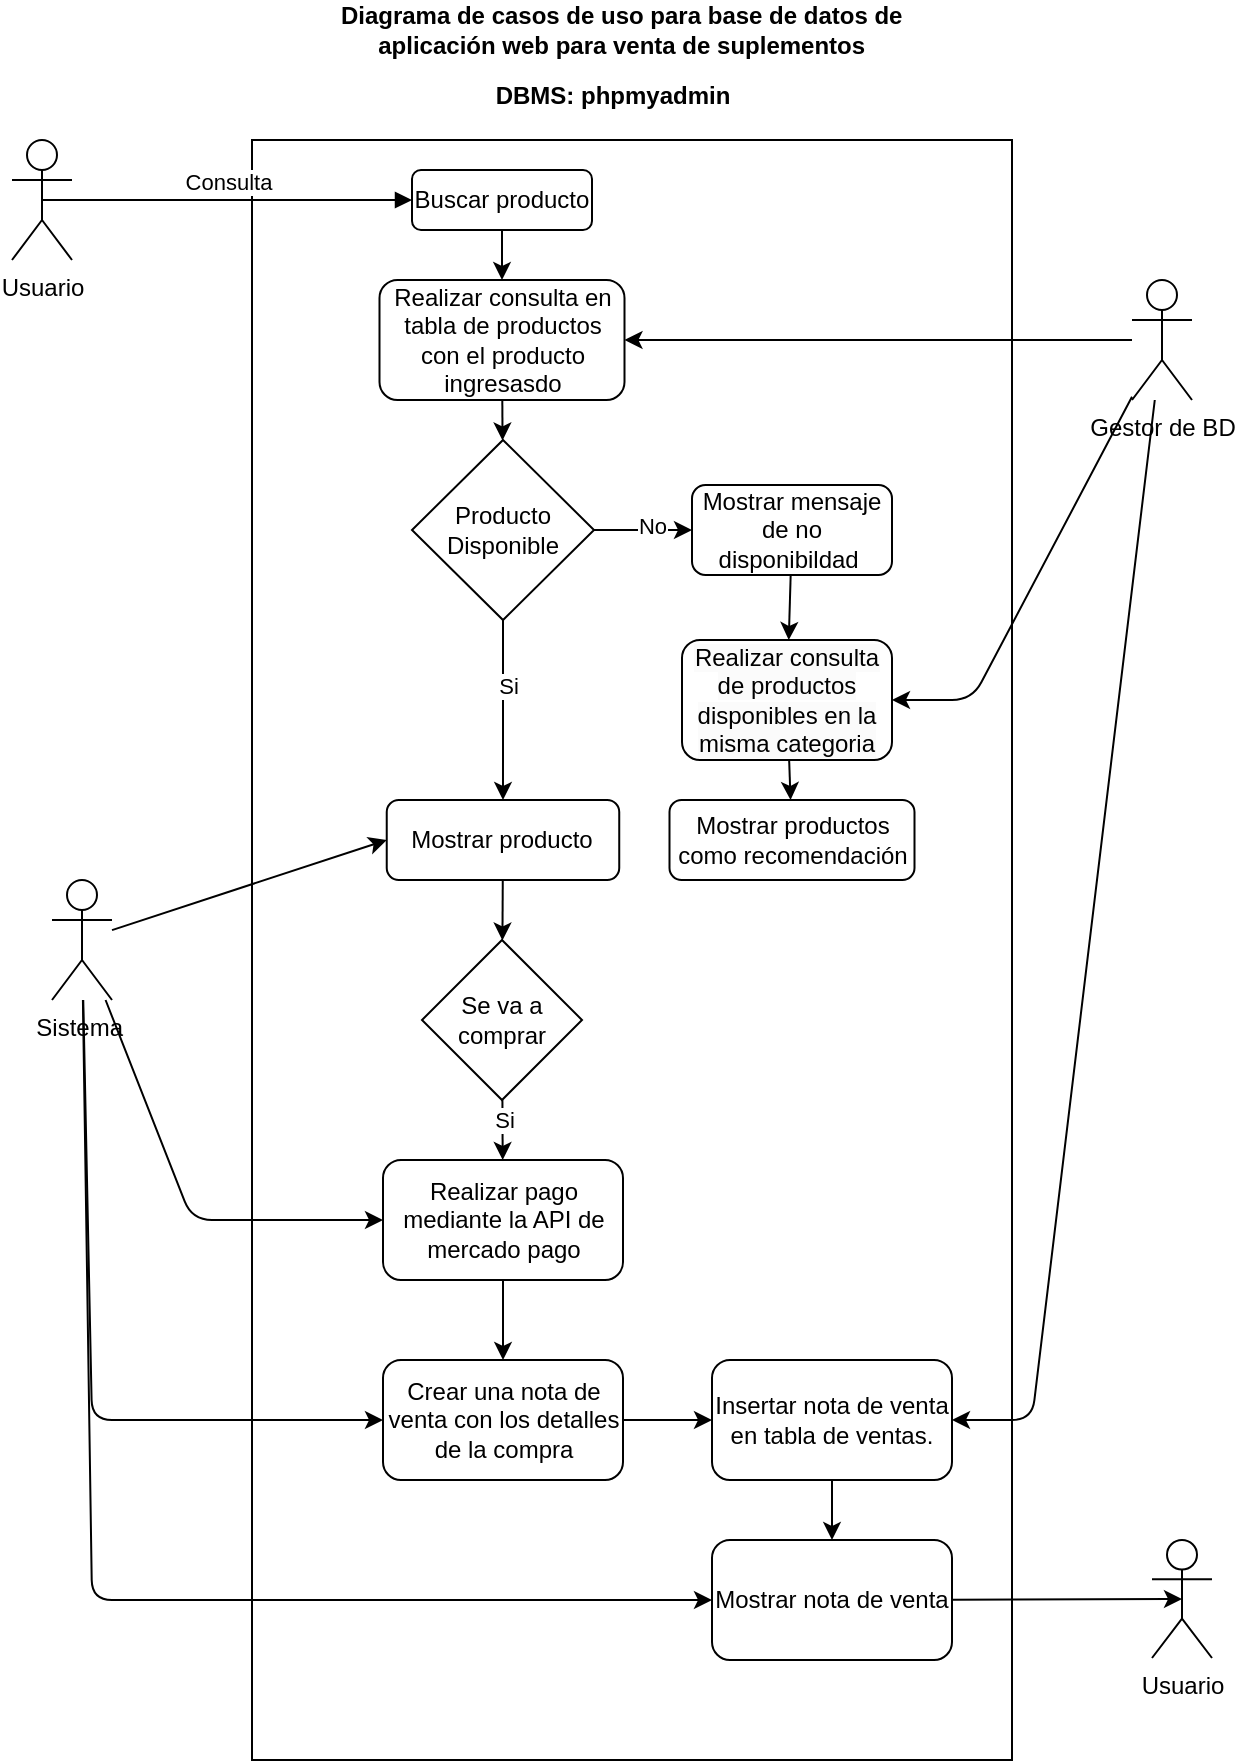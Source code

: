 <mxfile>
    <diagram id="DbPAMz0FVCVMqot8qrII" name="Page-1">
        <mxGraphModel dx="875" dy="795" grid="1" gridSize="10" guides="1" tooltips="1" connect="1" arrows="1" fold="1" page="1" pageScale="1" pageWidth="850" pageHeight="1100" math="0" shadow="0">
            <root>
                <mxCell id="0"/>
                <mxCell id="1" parent="0"/>
                <mxCell id="2" value="" style="html=1;points=[[0,0,0,0,5],[0,1,0,0,-5],[1,0,0,0,5],[1,1,0,0,-5]];perimeter=orthogonalPerimeter;outlineConnect=0;targetShapes=umlLifeline;portConstraint=eastwest;newEdgeStyle={&quot;curved&quot;:0,&quot;rounded&quot;:0};" vertex="1" parent="1">
                    <mxGeometry x="190" y="150" width="380" height="810" as="geometry"/>
                </mxCell>
                <mxCell id="3" value="Consulta" style="html=1;verticalAlign=bottom;endArrow=block;curved=0;rounded=0;exitX=0.5;exitY=0.5;exitDx=0;exitDy=0;exitPerimeter=0;" edge="1" target="15" parent="1" source="5">
                    <mxGeometry relative="1" as="geometry">
                        <mxPoint x="640" y="185" as="sourcePoint"/>
                    </mxGeometry>
                </mxCell>
                <mxCell id="5" value="Usuario" style="shape=umlActor;verticalLabelPosition=bottom;verticalAlign=top;html=1;" vertex="1" parent="1">
                    <mxGeometry x="70" y="150" width="30" height="60" as="geometry"/>
                </mxCell>
                <mxCell id="6" value="Usuario" style="shape=umlActor;verticalLabelPosition=bottom;verticalAlign=top;html=1;" vertex="1" parent="1">
                    <mxGeometry x="640" y="850" width="30" height="59" as="geometry"/>
                </mxCell>
                <mxCell id="7" value="Diagrama de casos de uso para base de datos de&amp;nbsp;&lt;div&gt;aplicación web para venta de suplementos&amp;nbsp;&lt;/div&gt;" style="text;align=center;fontStyle=1;verticalAlign=middle;spacingLeft=3;spacingRight=3;strokeColor=none;rotatable=0;points=[[0,0.5],[1,0.5]];portConstraint=eastwest;html=1;" vertex="1" parent="1">
                    <mxGeometry x="361" y="80" width="30" height="30" as="geometry"/>
                </mxCell>
                <mxCell id="25" value="" style="edgeStyle=none;html=1;" edge="1" parent="1" source="15" target="17">
                    <mxGeometry relative="1" as="geometry"/>
                </mxCell>
                <mxCell id="15" value="Buscar producto" style="rounded=1;whiteSpace=wrap;html=1;" vertex="1" parent="1">
                    <mxGeometry x="270" y="165" width="90" height="30" as="geometry"/>
                </mxCell>
                <mxCell id="26" style="edgeStyle=none;html=1;" edge="1" parent="1" source="17" target="18">
                    <mxGeometry relative="1" as="geometry"/>
                </mxCell>
                <mxCell id="17" value="Realizar consulta en tabla de productos con el producto ingresasdo" style="rounded=1;whiteSpace=wrap;html=1;" vertex="1" parent="1">
                    <mxGeometry x="253.75" y="220" width="122.5" height="60" as="geometry"/>
                </mxCell>
                <mxCell id="20" value="" style="edgeStyle=none;html=1;" edge="1" parent="1" source="18" target="19">
                    <mxGeometry relative="1" as="geometry"/>
                </mxCell>
                <mxCell id="27" value="No" style="edgeLabel;html=1;align=center;verticalAlign=middle;resizable=0;points=[];" vertex="1" connectable="0" parent="20">
                    <mxGeometry x="0.174" y="2" relative="1" as="geometry">
                        <mxPoint as="offset"/>
                    </mxGeometry>
                </mxCell>
                <mxCell id="29" value="" style="edgeStyle=none;html=1;" edge="1" parent="1" source="18" target="28">
                    <mxGeometry relative="1" as="geometry"/>
                </mxCell>
                <mxCell id="37" value="Si" style="edgeLabel;html=1;align=center;verticalAlign=middle;resizable=0;points=[];" vertex="1" connectable="0" parent="29">
                    <mxGeometry x="-0.246" y="2" relative="1" as="geometry">
                        <mxPoint y="-1" as="offset"/>
                    </mxGeometry>
                </mxCell>
                <mxCell id="18" value="Producto Disponible" style="rhombus;whiteSpace=wrap;html=1;" vertex="1" parent="1">
                    <mxGeometry x="270" y="300" width="91" height="90" as="geometry"/>
                </mxCell>
                <mxCell id="22" value="" style="edgeStyle=none;html=1;" edge="1" parent="1" source="19" target="21">
                    <mxGeometry relative="1" as="geometry"/>
                </mxCell>
                <mxCell id="19" value="Mostrar mensaje de no disponibildad&amp;nbsp;" style="rounded=1;whiteSpace=wrap;html=1;" vertex="1" parent="1">
                    <mxGeometry x="410" y="322.5" width="100" height="45" as="geometry"/>
                </mxCell>
                <mxCell id="24" value="" style="edgeStyle=none;html=1;" edge="1" parent="1" source="21" target="23">
                    <mxGeometry relative="1" as="geometry"/>
                </mxCell>
                <mxCell id="21" value="&lt;span style=&quot;color: rgb(0, 0, 0); font-family: Helvetica; font-size: 12px; font-style: normal; font-variant-ligatures: normal; font-variant-caps: normal; font-weight: 400; letter-spacing: normal; orphans: 2; text-align: center; text-indent: 0px; text-transform: none; widows: 2; word-spacing: 0px; -webkit-text-stroke-width: 0px; white-space: normal; background-color: rgb(251, 251, 251); text-decoration-thickness: initial; text-decoration-style: initial; text-decoration-color: initial; float: none; display: inline !important;&quot;&gt;Realizar consulta de productos disponibles en la misma categoria&lt;/span&gt;" style="whiteSpace=wrap;html=1;rounded=1;" vertex="1" parent="1">
                    <mxGeometry x="405" y="400" width="105" height="60" as="geometry"/>
                </mxCell>
                <mxCell id="23" value="Mostrar productos como recomendación" style="whiteSpace=wrap;html=1;rounded=1;" vertex="1" parent="1">
                    <mxGeometry x="398.75" y="480" width="122.5" height="40" as="geometry"/>
                </mxCell>
                <mxCell id="36" style="edgeStyle=none;html=1;" edge="1" parent="1" source="28" target="35">
                    <mxGeometry relative="1" as="geometry"/>
                </mxCell>
                <mxCell id="28" value="Mostrar producto" style="rounded=1;whiteSpace=wrap;html=1;" vertex="1" parent="1">
                    <mxGeometry x="257.37" y="480" width="116.25" height="40" as="geometry"/>
                </mxCell>
                <mxCell id="42" value="" style="edgeStyle=none;html=1;" edge="1" parent="1" source="35" target="41">
                    <mxGeometry relative="1" as="geometry"/>
                </mxCell>
                <mxCell id="65" value="Si" style="edgeLabel;html=1;align=center;verticalAlign=middle;resizable=0;points=[];" vertex="1" connectable="0" parent="42">
                    <mxGeometry x="-0.276" relative="1" as="geometry">
                        <mxPoint y="-1" as="offset"/>
                    </mxGeometry>
                </mxCell>
                <mxCell id="35" value="Se va a comprar" style="rhombus;whiteSpace=wrap;html=1;" vertex="1" parent="1">
                    <mxGeometry x="275" y="550" width="80" height="80" as="geometry"/>
                </mxCell>
                <mxCell id="44" value="" style="edgeStyle=none;html=1;" edge="1" parent="1" source="41" target="43">
                    <mxGeometry relative="1" as="geometry"/>
                </mxCell>
                <mxCell id="41" value="Realizar pago mediante la API de mercado pago" style="rounded=1;whiteSpace=wrap;html=1;" vertex="1" parent="1">
                    <mxGeometry x="255.5" y="660" width="120" height="60" as="geometry"/>
                </mxCell>
                <mxCell id="49" value="" style="edgeStyle=none;html=1;" edge="1" parent="1" source="43" target="48">
                    <mxGeometry relative="1" as="geometry"/>
                </mxCell>
                <mxCell id="43" value="Crear una nota de venta con los detalles de la compra" style="rounded=1;whiteSpace=wrap;html=1;" vertex="1" parent="1">
                    <mxGeometry x="255.5" y="760" width="120" height="60" as="geometry"/>
                </mxCell>
                <mxCell id="47" value="" style="edgeStyle=none;html=1;" edge="1" parent="1" source="45" target="2">
                    <mxGeometry relative="1" as="geometry"/>
                </mxCell>
                <mxCell id="45" value="DBMS: phpmyadmin&lt;div&gt;&lt;br&gt;&lt;/div&gt;" style="text;align=center;fontStyle=1;verticalAlign=middle;spacingLeft=3;spacingRight=3;strokeColor=none;rotatable=0;points=[[0,0.5],[1,0.5]];portConstraint=eastwest;html=1;" vertex="1" parent="1">
                    <mxGeometry x="355" y="120" width="30" height="30" as="geometry"/>
                </mxCell>
                <mxCell id="52" value="" style="edgeStyle=none;html=1;" edge="1" parent="1" source="48" target="51">
                    <mxGeometry relative="1" as="geometry"/>
                </mxCell>
                <mxCell id="48" value="Insertar nota de venta en tabla de ventas." style="rounded=1;whiteSpace=wrap;html=1;" vertex="1" parent="1">
                    <mxGeometry x="420" y="760" width="120" height="60" as="geometry"/>
                </mxCell>
                <mxCell id="61" style="edgeStyle=none;html=1;entryX=0;entryY=0.5;entryDx=0;entryDy=0;" edge="1" parent="1" source="50" target="41">
                    <mxGeometry relative="1" as="geometry">
                        <Array as="points">
                            <mxPoint x="160" y="690"/>
                        </Array>
                    </mxGeometry>
                </mxCell>
                <mxCell id="62" style="edgeStyle=none;html=1;entryX=0;entryY=0.5;entryDx=0;entryDy=0;" edge="1" parent="1" source="50" target="43">
                    <mxGeometry relative="1" as="geometry">
                        <Array as="points">
                            <mxPoint x="110" y="790"/>
                        </Array>
                    </mxGeometry>
                </mxCell>
                <mxCell id="63" style="edgeStyle=none;html=1;entryX=0;entryY=0.5;entryDx=0;entryDy=0;" edge="1" parent="1" source="50" target="51">
                    <mxGeometry relative="1" as="geometry">
                        <Array as="points">
                            <mxPoint x="110" y="880"/>
                        </Array>
                    </mxGeometry>
                </mxCell>
                <mxCell id="64" style="edgeStyle=none;html=1;entryX=0;entryY=0.5;entryDx=0;entryDy=0;" edge="1" parent="1" source="50" target="28">
                    <mxGeometry relative="1" as="geometry"/>
                </mxCell>
                <mxCell id="50" value="Sistema&amp;nbsp;" style="shape=umlActor;verticalLabelPosition=bottom;verticalAlign=top;html=1;outlineConnect=0;" vertex="1" parent="1">
                    <mxGeometry x="90" y="520" width="30" height="60" as="geometry"/>
                </mxCell>
                <mxCell id="51" value="Mostrar nota de venta" style="whiteSpace=wrap;html=1;rounded=1;" vertex="1" parent="1">
                    <mxGeometry x="420" y="850" width="120" height="60" as="geometry"/>
                </mxCell>
                <mxCell id="56" style="edgeStyle=none;html=1;entryX=1;entryY=0.5;entryDx=0;entryDy=0;" edge="1" parent="1" source="53" target="17">
                    <mxGeometry relative="1" as="geometry"/>
                </mxCell>
                <mxCell id="59" style="edgeStyle=none;html=1;entryX=1;entryY=0.5;entryDx=0;entryDy=0;" edge="1" parent="1" source="53" target="21">
                    <mxGeometry relative="1" as="geometry">
                        <Array as="points">
                            <mxPoint x="550" y="430"/>
                        </Array>
                    </mxGeometry>
                </mxCell>
                <mxCell id="60" style="edgeStyle=none;html=1;entryX=1;entryY=0.5;entryDx=0;entryDy=0;" edge="1" parent="1" source="53" target="48">
                    <mxGeometry relative="1" as="geometry">
                        <Array as="points">
                            <mxPoint x="580" y="790"/>
                        </Array>
                    </mxGeometry>
                </mxCell>
                <mxCell id="53" value="Gestor de BD" style="shape=umlActor;verticalLabelPosition=bottom;verticalAlign=top;html=1;outlineConnect=0;" vertex="1" parent="1">
                    <mxGeometry x="630" y="220" width="30" height="60" as="geometry"/>
                </mxCell>
                <mxCell id="57" style="edgeStyle=none;html=1;entryX=0.5;entryY=0.5;entryDx=0;entryDy=0;entryPerimeter=0;" edge="1" parent="1" source="51" target="6">
                    <mxGeometry relative="1" as="geometry"/>
                </mxCell>
            </root>
        </mxGraphModel>
    </diagram>
</mxfile>